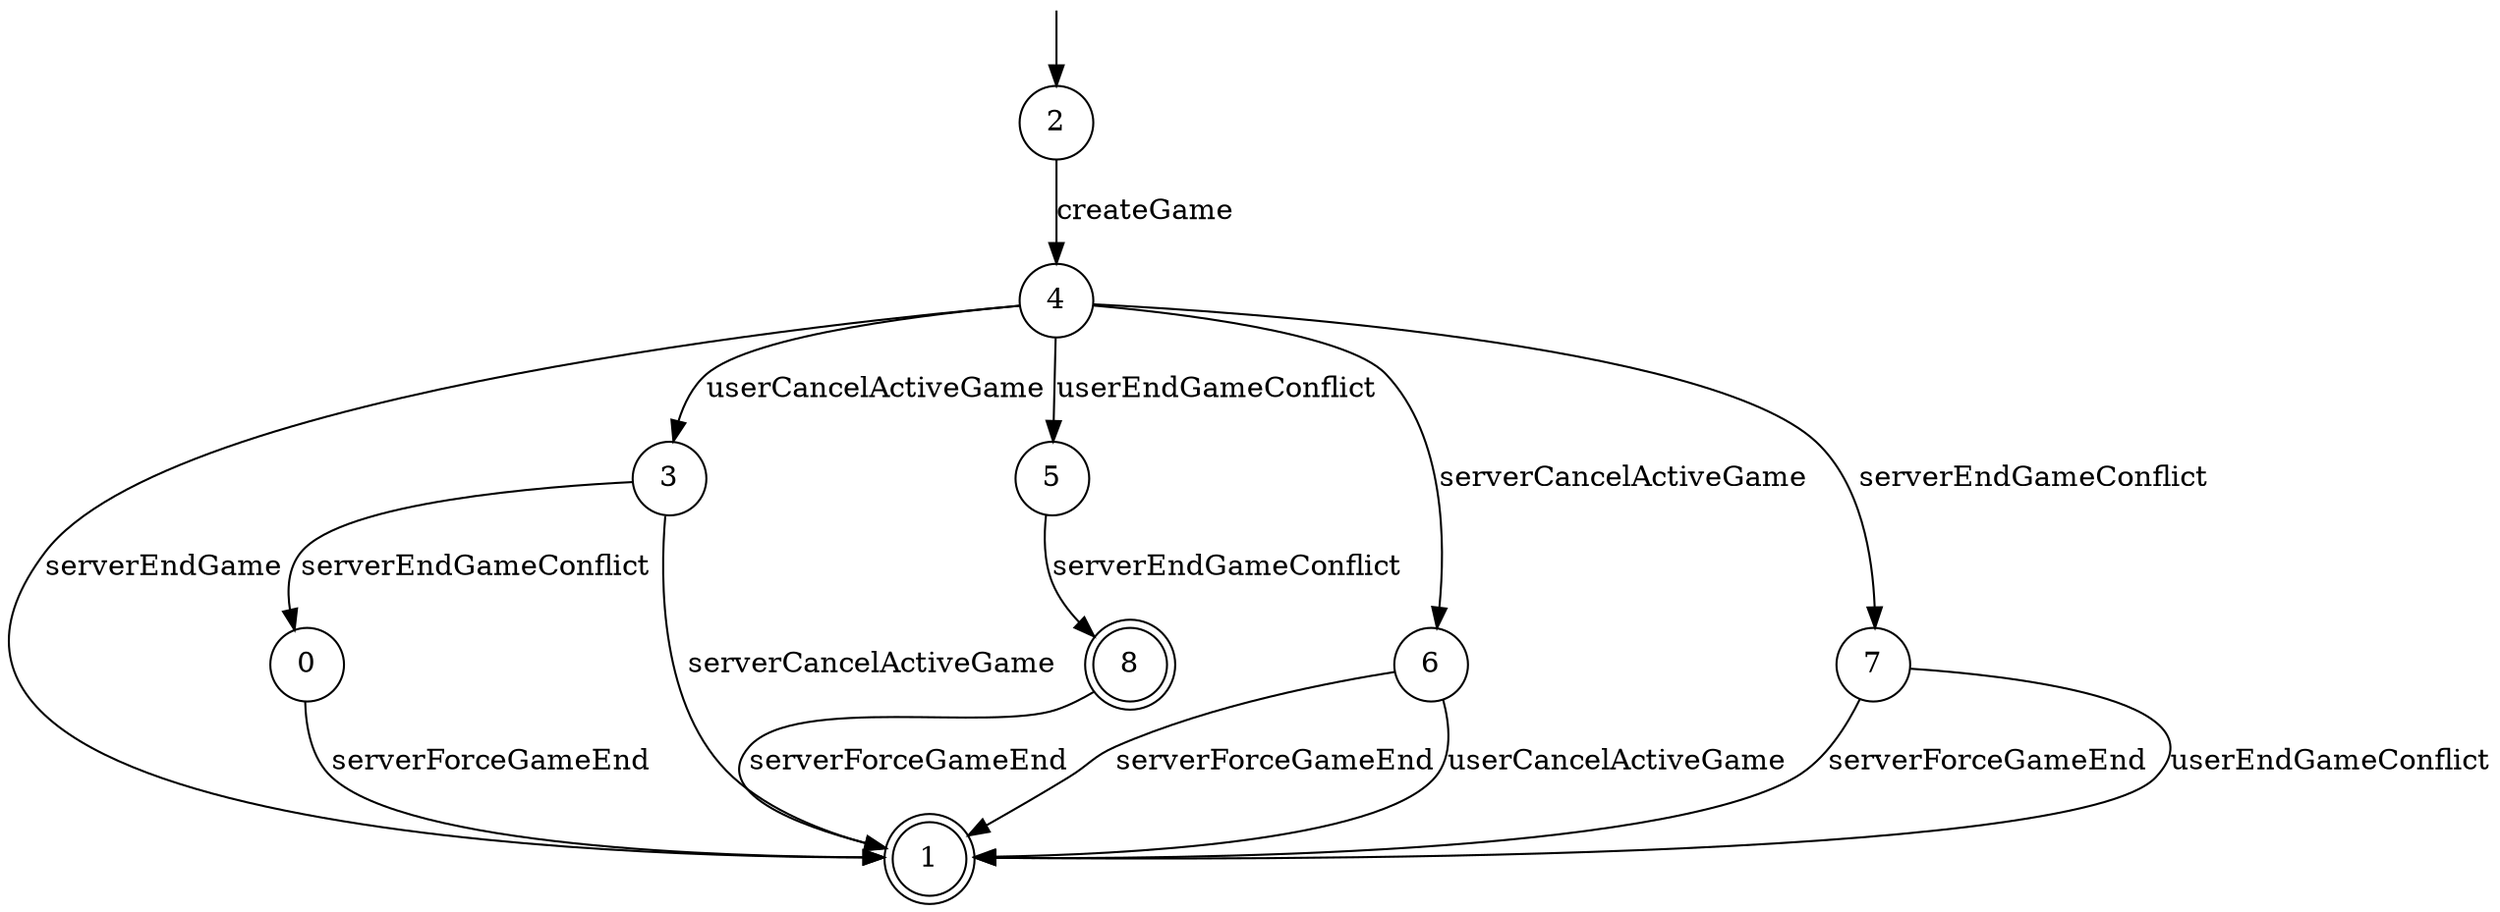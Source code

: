 digraph g {

	s0 [shape="circle" label="0"];
	s1 [shape="doublecircle" label="1"];
	s2 [shape="circle" label="2"];
	s3 [shape="circle" label="3"];
	s4 [shape="circle" label="4"];
	s5 [shape="circle" label="5"];
	s6 [shape="circle" label="6"];
	s7 [shape="circle" label="7"];
	s8 [shape="doublecircle" label="8"];
	s0 -> s1 [label="serverForceGameEnd"];
	s2 -> s4 [label="createGame"];
	s3 -> s1 [label="serverCancelActiveGame"];
	s3 -> s0 [label="serverEndGameConflict"];
	s4 -> s6 [label="serverCancelActiveGame"];
	s4 -> s5 [label="userEndGameConflict"];
	s4 -> s3 [label="userCancelActiveGame"];
	s4 -> s7 [label="serverEndGameConflict"];
	s4 -> s1 [label="serverEndGame"];
	s5 -> s8 [label="serverEndGameConflict"];
	s6 -> s1 [label="serverForceGameEnd"];
	s6 -> s1 [label="userCancelActiveGame"];
	s7 -> s1 [label="serverForceGameEnd"];
	s7 -> s1 [label="userEndGameConflict"];
	s8 -> s1 [label="serverForceGameEnd"];

__start0 [label="" shape="none" width="0" height="0"];
__start0 -> s2;

}
